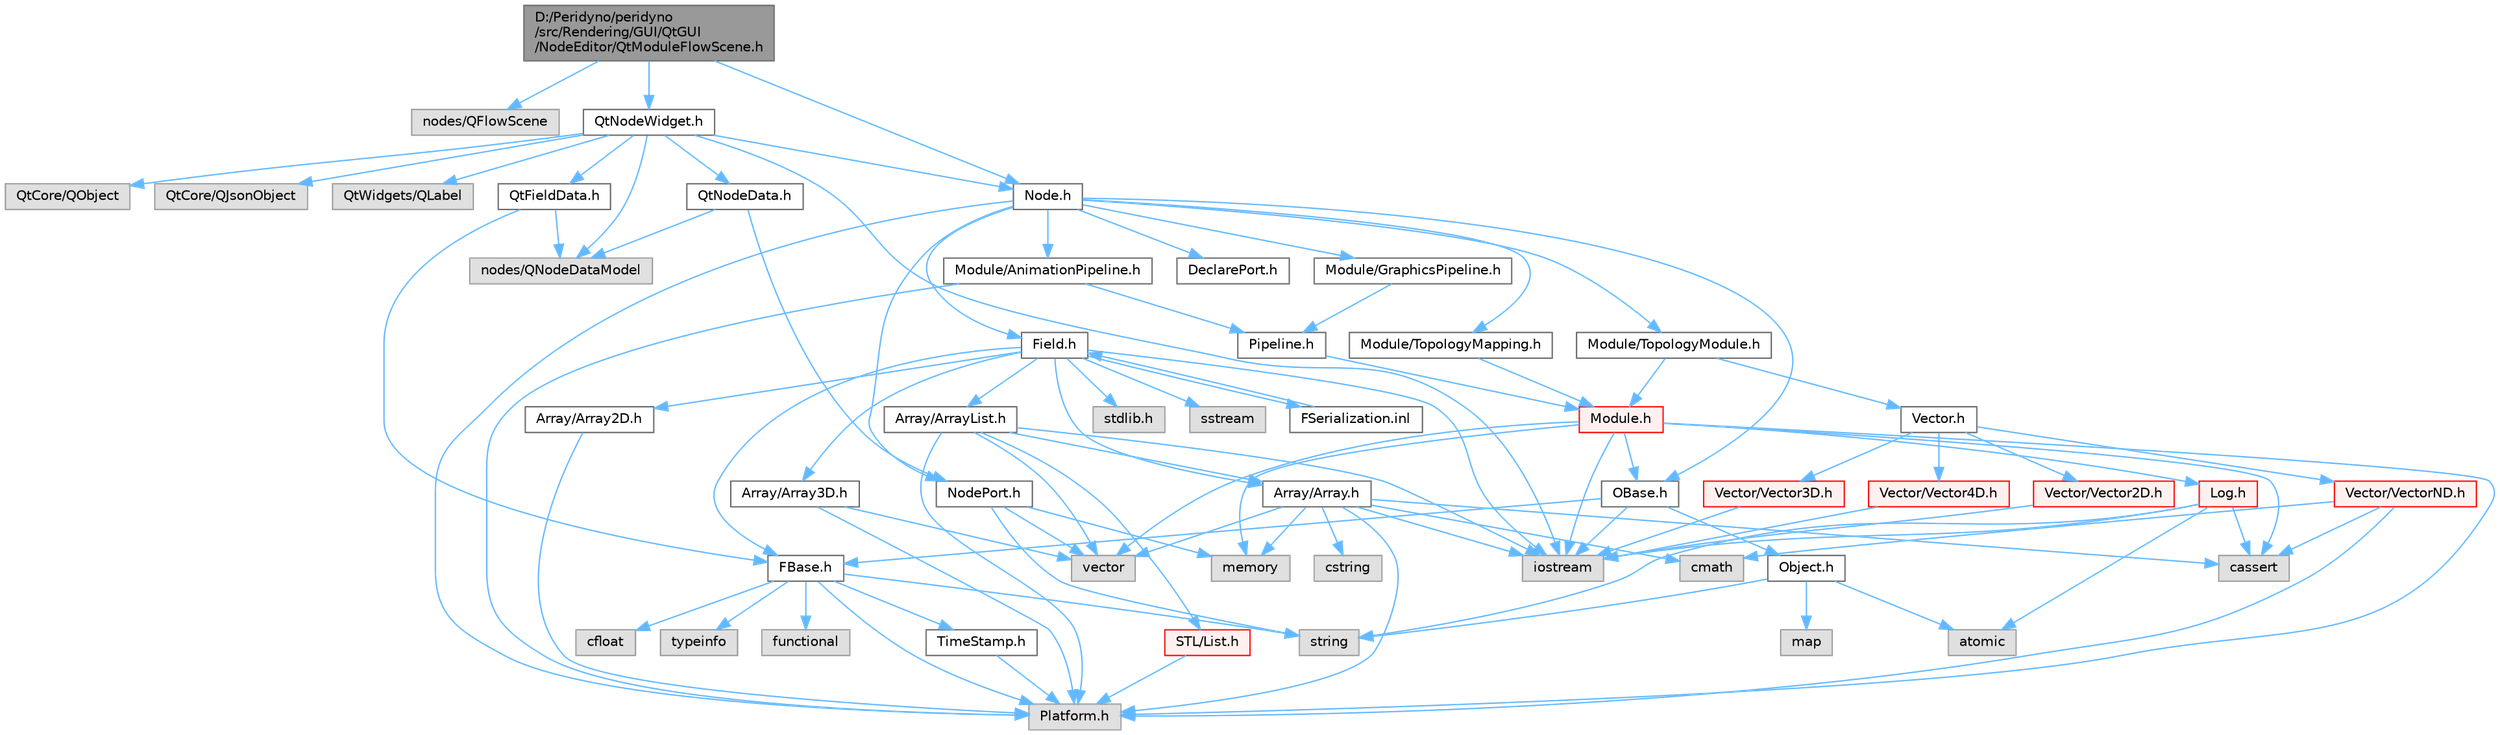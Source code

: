 digraph "D:/Peridyno/peridyno/src/Rendering/GUI/QtGUI/NodeEditor/QtModuleFlowScene.h"
{
 // LATEX_PDF_SIZE
  bgcolor="transparent";
  edge [fontname=Helvetica,fontsize=10,labelfontname=Helvetica,labelfontsize=10];
  node [fontname=Helvetica,fontsize=10,shape=box,height=0.2,width=0.4];
  Node1 [id="Node000001",label="D:/Peridyno/peridyno\l/src/Rendering/GUI/QtGUI\l/NodeEditor/QtModuleFlowScene.h",height=0.2,width=0.4,color="gray40", fillcolor="grey60", style="filled", fontcolor="black",tooltip=" "];
  Node1 -> Node2 [id="edge1_Node000001_Node000002",color="steelblue1",style="solid",tooltip=" "];
  Node2 [id="Node000002",label="nodes/QFlowScene",height=0.2,width=0.4,color="grey60", fillcolor="#E0E0E0", style="filled",tooltip=" "];
  Node1 -> Node3 [id="edge2_Node000001_Node000003",color="steelblue1",style="solid",tooltip=" "];
  Node3 [id="Node000003",label="Node.h",height=0.2,width=0.4,color="grey40", fillcolor="white", style="filled",URL="$_node_8h.html",tooltip=" "];
  Node3 -> Node4 [id="edge3_Node000003_Node000004",color="steelblue1",style="solid",tooltip=" "];
  Node4 [id="Node000004",label="OBase.h",height=0.2,width=0.4,color="grey40", fillcolor="white", style="filled",URL="$_o_base_8h.html",tooltip=" "];
  Node4 -> Node5 [id="edge4_Node000004_Node000005",color="steelblue1",style="solid",tooltip=" "];
  Node5 [id="Node000005",label="iostream",height=0.2,width=0.4,color="grey60", fillcolor="#E0E0E0", style="filled",tooltip=" "];
  Node4 -> Node6 [id="edge5_Node000004_Node000006",color="steelblue1",style="solid",tooltip=" "];
  Node6 [id="Node000006",label="FBase.h",height=0.2,width=0.4,color="grey40", fillcolor="white", style="filled",URL="$_f_base_8h.html",tooltip=" "];
  Node6 -> Node7 [id="edge6_Node000006_Node000007",color="steelblue1",style="solid",tooltip=" "];
  Node7 [id="Node000007",label="Platform.h",height=0.2,width=0.4,color="grey60", fillcolor="#E0E0E0", style="filled",tooltip=" "];
  Node6 -> Node8 [id="edge7_Node000006_Node000008",color="steelblue1",style="solid",tooltip=" "];
  Node8 [id="Node000008",label="TimeStamp.h",height=0.2,width=0.4,color="grey40", fillcolor="white", style="filled",URL="$_time_stamp_8h.html",tooltip=" "];
  Node8 -> Node7 [id="edge8_Node000008_Node000007",color="steelblue1",style="solid",tooltip=" "];
  Node6 -> Node9 [id="edge9_Node000006_Node000009",color="steelblue1",style="solid",tooltip=" "];
  Node9 [id="Node000009",label="typeinfo",height=0.2,width=0.4,color="grey60", fillcolor="#E0E0E0", style="filled",tooltip=" "];
  Node6 -> Node10 [id="edge10_Node000006_Node000010",color="steelblue1",style="solid",tooltip=" "];
  Node10 [id="Node000010",label="string",height=0.2,width=0.4,color="grey60", fillcolor="#E0E0E0", style="filled",tooltip=" "];
  Node6 -> Node11 [id="edge11_Node000006_Node000011",color="steelblue1",style="solid",tooltip=" "];
  Node11 [id="Node000011",label="functional",height=0.2,width=0.4,color="grey60", fillcolor="#E0E0E0", style="filled",tooltip=" "];
  Node6 -> Node12 [id="edge12_Node000006_Node000012",color="steelblue1",style="solid",tooltip=" "];
  Node12 [id="Node000012",label="cfloat",height=0.2,width=0.4,color="grey60", fillcolor="#E0E0E0", style="filled",tooltip=" "];
  Node4 -> Node13 [id="edge13_Node000004_Node000013",color="steelblue1",style="solid",tooltip=" "];
  Node13 [id="Node000013",label="Object.h",height=0.2,width=0.4,color="grey40", fillcolor="white", style="filled",URL="$_object_8h.html",tooltip=" "];
  Node13 -> Node10 [id="edge14_Node000013_Node000010",color="steelblue1",style="solid",tooltip=" "];
  Node13 -> Node14 [id="edge15_Node000013_Node000014",color="steelblue1",style="solid",tooltip=" "];
  Node14 [id="Node000014",label="atomic",height=0.2,width=0.4,color="grey60", fillcolor="#E0E0E0", style="filled",tooltip=" "];
  Node13 -> Node15 [id="edge16_Node000013_Node000015",color="steelblue1",style="solid",tooltip=" "];
  Node15 [id="Node000015",label="map",height=0.2,width=0.4,color="grey60", fillcolor="#E0E0E0", style="filled",tooltip=" "];
  Node3 -> Node16 [id="edge17_Node000003_Node000016",color="steelblue1",style="solid",tooltip=" "];
  Node16 [id="Node000016",label="Field.h",height=0.2,width=0.4,color="grey40", fillcolor="white", style="filled",URL="$_field_8h.html",tooltip=" "];
  Node16 -> Node5 [id="edge18_Node000016_Node000005",color="steelblue1",style="solid",tooltip=" "];
  Node16 -> Node17 [id="edge19_Node000016_Node000017",color="steelblue1",style="solid",tooltip=" "];
  Node17 [id="Node000017",label="stdlib.h",height=0.2,width=0.4,color="grey60", fillcolor="#E0E0E0", style="filled",tooltip=" "];
  Node16 -> Node18 [id="edge20_Node000016_Node000018",color="steelblue1",style="solid",tooltip=" "];
  Node18 [id="Node000018",label="sstream",height=0.2,width=0.4,color="grey60", fillcolor="#E0E0E0", style="filled",tooltip=" "];
  Node16 -> Node6 [id="edge21_Node000016_Node000006",color="steelblue1",style="solid",tooltip=" "];
  Node16 -> Node19 [id="edge22_Node000016_Node000019",color="steelblue1",style="solid",tooltip=" "];
  Node19 [id="Node000019",label="Array/Array.h",height=0.2,width=0.4,color="grey40", fillcolor="white", style="filled",URL="$_array_8h.html",tooltip=" "];
  Node19 -> Node7 [id="edge23_Node000019_Node000007",color="steelblue1",style="solid",tooltip=" "];
  Node19 -> Node20 [id="edge24_Node000019_Node000020",color="steelblue1",style="solid",tooltip=" "];
  Node20 [id="Node000020",label="cassert",height=0.2,width=0.4,color="grey60", fillcolor="#E0E0E0", style="filled",tooltip=" "];
  Node19 -> Node21 [id="edge25_Node000019_Node000021",color="steelblue1",style="solid",tooltip=" "];
  Node21 [id="Node000021",label="vector",height=0.2,width=0.4,color="grey60", fillcolor="#E0E0E0", style="filled",tooltip=" "];
  Node19 -> Node5 [id="edge26_Node000019_Node000005",color="steelblue1",style="solid",tooltip=" "];
  Node19 -> Node22 [id="edge27_Node000019_Node000022",color="steelblue1",style="solid",tooltip=" "];
  Node22 [id="Node000022",label="cstring",height=0.2,width=0.4,color="grey60", fillcolor="#E0E0E0", style="filled",tooltip=" "];
  Node19 -> Node23 [id="edge28_Node000019_Node000023",color="steelblue1",style="solid",tooltip=" "];
  Node23 [id="Node000023",label="memory",height=0.2,width=0.4,color="grey60", fillcolor="#E0E0E0", style="filled",tooltip=" "];
  Node19 -> Node24 [id="edge29_Node000019_Node000024",color="steelblue1",style="solid",tooltip=" "];
  Node24 [id="Node000024",label="cmath",height=0.2,width=0.4,color="grey60", fillcolor="#E0E0E0", style="filled",tooltip=" "];
  Node16 -> Node25 [id="edge30_Node000016_Node000025",color="steelblue1",style="solid",tooltip=" "];
  Node25 [id="Node000025",label="Array/Array2D.h",height=0.2,width=0.4,color="grey40", fillcolor="white", style="filled",URL="$_array2_d_8h.html",tooltip=" "];
  Node25 -> Node7 [id="edge31_Node000025_Node000007",color="steelblue1",style="solid",tooltip=" "];
  Node16 -> Node26 [id="edge32_Node000016_Node000026",color="steelblue1",style="solid",tooltip=" "];
  Node26 [id="Node000026",label="Array/Array3D.h",height=0.2,width=0.4,color="grey40", fillcolor="white", style="filled",URL="$_array3_d_8h.html",tooltip=" "];
  Node26 -> Node7 [id="edge33_Node000026_Node000007",color="steelblue1",style="solid",tooltip=" "];
  Node26 -> Node21 [id="edge34_Node000026_Node000021",color="steelblue1",style="solid",tooltip=" "];
  Node16 -> Node27 [id="edge35_Node000016_Node000027",color="steelblue1",style="solid",tooltip=" "];
  Node27 [id="Node000027",label="Array/ArrayList.h",height=0.2,width=0.4,color="grey40", fillcolor="white", style="filled",URL="$_array_list_8h.html",tooltip=" "];
  Node27 -> Node21 [id="edge36_Node000027_Node000021",color="steelblue1",style="solid",tooltip=" "];
  Node27 -> Node5 [id="edge37_Node000027_Node000005",color="steelblue1",style="solid",tooltip=" "];
  Node27 -> Node7 [id="edge38_Node000027_Node000007",color="steelblue1",style="solid",tooltip=" "];
  Node27 -> Node28 [id="edge39_Node000027_Node000028",color="steelblue1",style="solid",tooltip=" "];
  Node28 [id="Node000028",label="STL/List.h",height=0.2,width=0.4,color="red", fillcolor="#FFF0F0", style="filled",URL="$_list_8h.html",tooltip=" "];
  Node28 -> Node7 [id="edge40_Node000028_Node000007",color="steelblue1",style="solid",tooltip=" "];
  Node27 -> Node19 [id="edge41_Node000027_Node000019",color="steelblue1",style="solid",tooltip=" "];
  Node16 -> Node68 [id="edge42_Node000016_Node000068",color="steelblue1",style="solid",tooltip=" "];
  Node68 [id="Node000068",label="FSerialization.inl",height=0.2,width=0.4,color="grey40", fillcolor="white", style="filled",URL="$_f_serialization_8inl.html",tooltip=" "];
  Node68 -> Node16 [id="edge43_Node000068_Node000016",color="steelblue1",style="solid",tooltip=" "];
  Node3 -> Node7 [id="edge44_Node000003_Node000007",color="steelblue1",style="solid",tooltip=" "];
  Node3 -> Node69 [id="edge45_Node000003_Node000069",color="steelblue1",style="solid",tooltip=" "];
  Node69 [id="Node000069",label="DeclarePort.h",height=0.2,width=0.4,color="grey40", fillcolor="white", style="filled",URL="$_declare_port_8h.html",tooltip=" "];
  Node3 -> Node70 [id="edge46_Node000003_Node000070",color="steelblue1",style="solid",tooltip=" "];
  Node70 [id="Node000070",label="NodePort.h",height=0.2,width=0.4,color="grey40", fillcolor="white", style="filled",URL="$_node_port_8h.html",tooltip=" "];
  Node70 -> Node10 [id="edge47_Node000070_Node000010",color="steelblue1",style="solid",tooltip=" "];
  Node70 -> Node21 [id="edge48_Node000070_Node000021",color="steelblue1",style="solid",tooltip=" "];
  Node70 -> Node23 [id="edge49_Node000070_Node000023",color="steelblue1",style="solid",tooltip=" "];
  Node3 -> Node71 [id="edge50_Node000003_Node000071",color="steelblue1",style="solid",tooltip=" "];
  Node71 [id="Node000071",label="Module/TopologyModule.h",height=0.2,width=0.4,color="grey40", fillcolor="white", style="filled",URL="$_topology_module_8h.html",tooltip=" "];
  Node71 -> Node32 [id="edge51_Node000071_Node000032",color="steelblue1",style="solid",tooltip=" "];
  Node32 [id="Node000032",label="Vector.h",height=0.2,width=0.4,color="grey40", fillcolor="white", style="filled",URL="$_vector_8h.html",tooltip=" "];
  Node32 -> Node33 [id="edge52_Node000032_Node000033",color="steelblue1",style="solid",tooltip=" "];
  Node33 [id="Node000033",label="Vector/Vector2D.h",height=0.2,width=0.4,color="red", fillcolor="#FFF0F0", style="filled",URL="$_vector2_d_8h.html",tooltip=" "];
  Node33 -> Node5 [id="edge53_Node000033_Node000005",color="steelblue1",style="solid",tooltip=" "];
  Node32 -> Node39 [id="edge54_Node000032_Node000039",color="steelblue1",style="solid",tooltip=" "];
  Node39 [id="Node000039",label="Vector/Vector3D.h",height=0.2,width=0.4,color="red", fillcolor="#FFF0F0", style="filled",URL="$_vector3_d_8h.html",tooltip=" "];
  Node39 -> Node5 [id="edge55_Node000039_Node000005",color="steelblue1",style="solid",tooltip=" "];
  Node32 -> Node42 [id="edge56_Node000032_Node000042",color="steelblue1",style="solid",tooltip=" "];
  Node42 [id="Node000042",label="Vector/Vector4D.h",height=0.2,width=0.4,color="red", fillcolor="#FFF0F0", style="filled",URL="$_vector4_d_8h.html",tooltip=" "];
  Node42 -> Node5 [id="edge57_Node000042_Node000005",color="steelblue1",style="solid",tooltip=" "];
  Node32 -> Node45 [id="edge58_Node000032_Node000045",color="steelblue1",style="solid",tooltip=" "];
  Node45 [id="Node000045",label="Vector/VectorND.h",height=0.2,width=0.4,color="red", fillcolor="#FFF0F0", style="filled",URL="$_vector_n_d_8h.html",tooltip=" "];
  Node45 -> Node24 [id="edge59_Node000045_Node000024",color="steelblue1",style="solid",tooltip=" "];
  Node45 -> Node20 [id="edge60_Node000045_Node000020",color="steelblue1",style="solid",tooltip=" "];
  Node45 -> Node7 [id="edge61_Node000045_Node000007",color="steelblue1",style="solid",tooltip=" "];
  Node71 -> Node72 [id="edge62_Node000071_Node000072",color="steelblue1",style="solid",tooltip=" "];
  Node72 [id="Node000072",label="Module.h",height=0.2,width=0.4,color="red", fillcolor="#FFF0F0", style="filled",URL="$_module_8h.html",tooltip=" "];
  Node72 -> Node7 [id="edge63_Node000072_Node000007",color="steelblue1",style="solid",tooltip=" "];
  Node72 -> Node23 [id="edge64_Node000072_Node000023",color="steelblue1",style="solid",tooltip=" "];
  Node72 -> Node21 [id="edge65_Node000072_Node000021",color="steelblue1",style="solid",tooltip=" "];
  Node72 -> Node20 [id="edge66_Node000072_Node000020",color="steelblue1",style="solid",tooltip=" "];
  Node72 -> Node5 [id="edge67_Node000072_Node000005",color="steelblue1",style="solid",tooltip=" "];
  Node72 -> Node4 [id="edge68_Node000072_Node000004",color="steelblue1",style="solid",tooltip=" "];
  Node72 -> Node73 [id="edge69_Node000072_Node000073",color="steelblue1",style="solid",tooltip=" "];
  Node73 [id="Node000073",label="Log.h",height=0.2,width=0.4,color="red", fillcolor="#FFF0F0", style="filled",URL="$_log_8h.html",tooltip=" "];
  Node73 -> Node10 [id="edge70_Node000073_Node000010",color="steelblue1",style="solid",tooltip=" "];
  Node73 -> Node5 [id="edge71_Node000073_Node000005",color="steelblue1",style="solid",tooltip=" "];
  Node73 -> Node20 [id="edge72_Node000073_Node000020",color="steelblue1",style="solid",tooltip=" "];
  Node73 -> Node14 [id="edge73_Node000073_Node000014",color="steelblue1",style="solid",tooltip=" "];
  Node3 -> Node92 [id="edge74_Node000003_Node000092",color="steelblue1",style="solid",tooltip=" "];
  Node92 [id="Node000092",label="Module/TopologyMapping.h",height=0.2,width=0.4,color="grey40", fillcolor="white", style="filled",URL="$_topology_mapping_8h.html",tooltip=" "];
  Node92 -> Node72 [id="edge75_Node000092_Node000072",color="steelblue1",style="solid",tooltip=" "];
  Node3 -> Node93 [id="edge76_Node000003_Node000093",color="steelblue1",style="solid",tooltip=" "];
  Node93 [id="Node000093",label="Module/AnimationPipeline.h",height=0.2,width=0.4,color="grey40", fillcolor="white", style="filled",URL="$_animation_pipeline_8h.html",tooltip=" "];
  Node93 -> Node94 [id="edge77_Node000093_Node000094",color="steelblue1",style="solid",tooltip=" "];
  Node94 [id="Node000094",label="Pipeline.h",height=0.2,width=0.4,color="grey40", fillcolor="white", style="filled",URL="$_pipeline_8h.html",tooltip=" "];
  Node94 -> Node72 [id="edge78_Node000094_Node000072",color="steelblue1",style="solid",tooltip=" "];
  Node93 -> Node7 [id="edge79_Node000093_Node000007",color="steelblue1",style="solid",tooltip=" "];
  Node3 -> Node95 [id="edge80_Node000003_Node000095",color="steelblue1",style="solid",tooltip=" "];
  Node95 [id="Node000095",label="Module/GraphicsPipeline.h",height=0.2,width=0.4,color="grey40", fillcolor="white", style="filled",URL="$_graphics_pipeline_8h.html",tooltip=" "];
  Node95 -> Node94 [id="edge81_Node000095_Node000094",color="steelblue1",style="solid",tooltip=" "];
  Node1 -> Node96 [id="edge82_Node000001_Node000096",color="steelblue1",style="solid",tooltip=" "];
  Node96 [id="Node000096",label="QtNodeWidget.h",height=0.2,width=0.4,color="grey40", fillcolor="white", style="filled",URL="$_qt_node_widget_8h.html",tooltip=" "];
  Node96 -> Node97 [id="edge83_Node000096_Node000097",color="steelblue1",style="solid",tooltip=" "];
  Node97 [id="Node000097",label="QtCore/QObject",height=0.2,width=0.4,color="grey60", fillcolor="#E0E0E0", style="filled",tooltip=" "];
  Node96 -> Node98 [id="edge84_Node000096_Node000098",color="steelblue1",style="solid",tooltip=" "];
  Node98 [id="Node000098",label="QtCore/QJsonObject",height=0.2,width=0.4,color="grey60", fillcolor="#E0E0E0", style="filled",tooltip=" "];
  Node96 -> Node99 [id="edge85_Node000096_Node000099",color="steelblue1",style="solid",tooltip=" "];
  Node99 [id="Node000099",label="QtWidgets/QLabel",height=0.2,width=0.4,color="grey60", fillcolor="#E0E0E0", style="filled",tooltip=" "];
  Node96 -> Node100 [id="edge86_Node000096_Node000100",color="steelblue1",style="solid",tooltip=" "];
  Node100 [id="Node000100",label="nodes/QNodeDataModel",height=0.2,width=0.4,color="grey60", fillcolor="#E0E0E0", style="filled",tooltip=" "];
  Node96 -> Node3 [id="edge87_Node000096_Node000003",color="steelblue1",style="solid",tooltip=" "];
  Node96 -> Node101 [id="edge88_Node000096_Node000101",color="steelblue1",style="solid",tooltip=" "];
  Node101 [id="Node000101",label="QtNodeData.h",height=0.2,width=0.4,color="grey40", fillcolor="white", style="filled",URL="$_qt_node_data_8h.html",tooltip=" "];
  Node101 -> Node100 [id="edge89_Node000101_Node000100",color="steelblue1",style="solid",tooltip=" "];
  Node101 -> Node70 [id="edge90_Node000101_Node000070",color="steelblue1",style="solid",tooltip=" "];
  Node96 -> Node102 [id="edge91_Node000096_Node000102",color="steelblue1",style="solid",tooltip=" "];
  Node102 [id="Node000102",label="QtFieldData.h",height=0.2,width=0.4,color="grey40", fillcolor="white", style="filled",URL="$_qt_field_data_8h.html",tooltip=" "];
  Node102 -> Node100 [id="edge92_Node000102_Node000100",color="steelblue1",style="solid",tooltip=" "];
  Node102 -> Node6 [id="edge93_Node000102_Node000006",color="steelblue1",style="solid",tooltip=" "];
  Node96 -> Node5 [id="edge94_Node000096_Node000005",color="steelblue1",style="solid",tooltip=" "];
}
